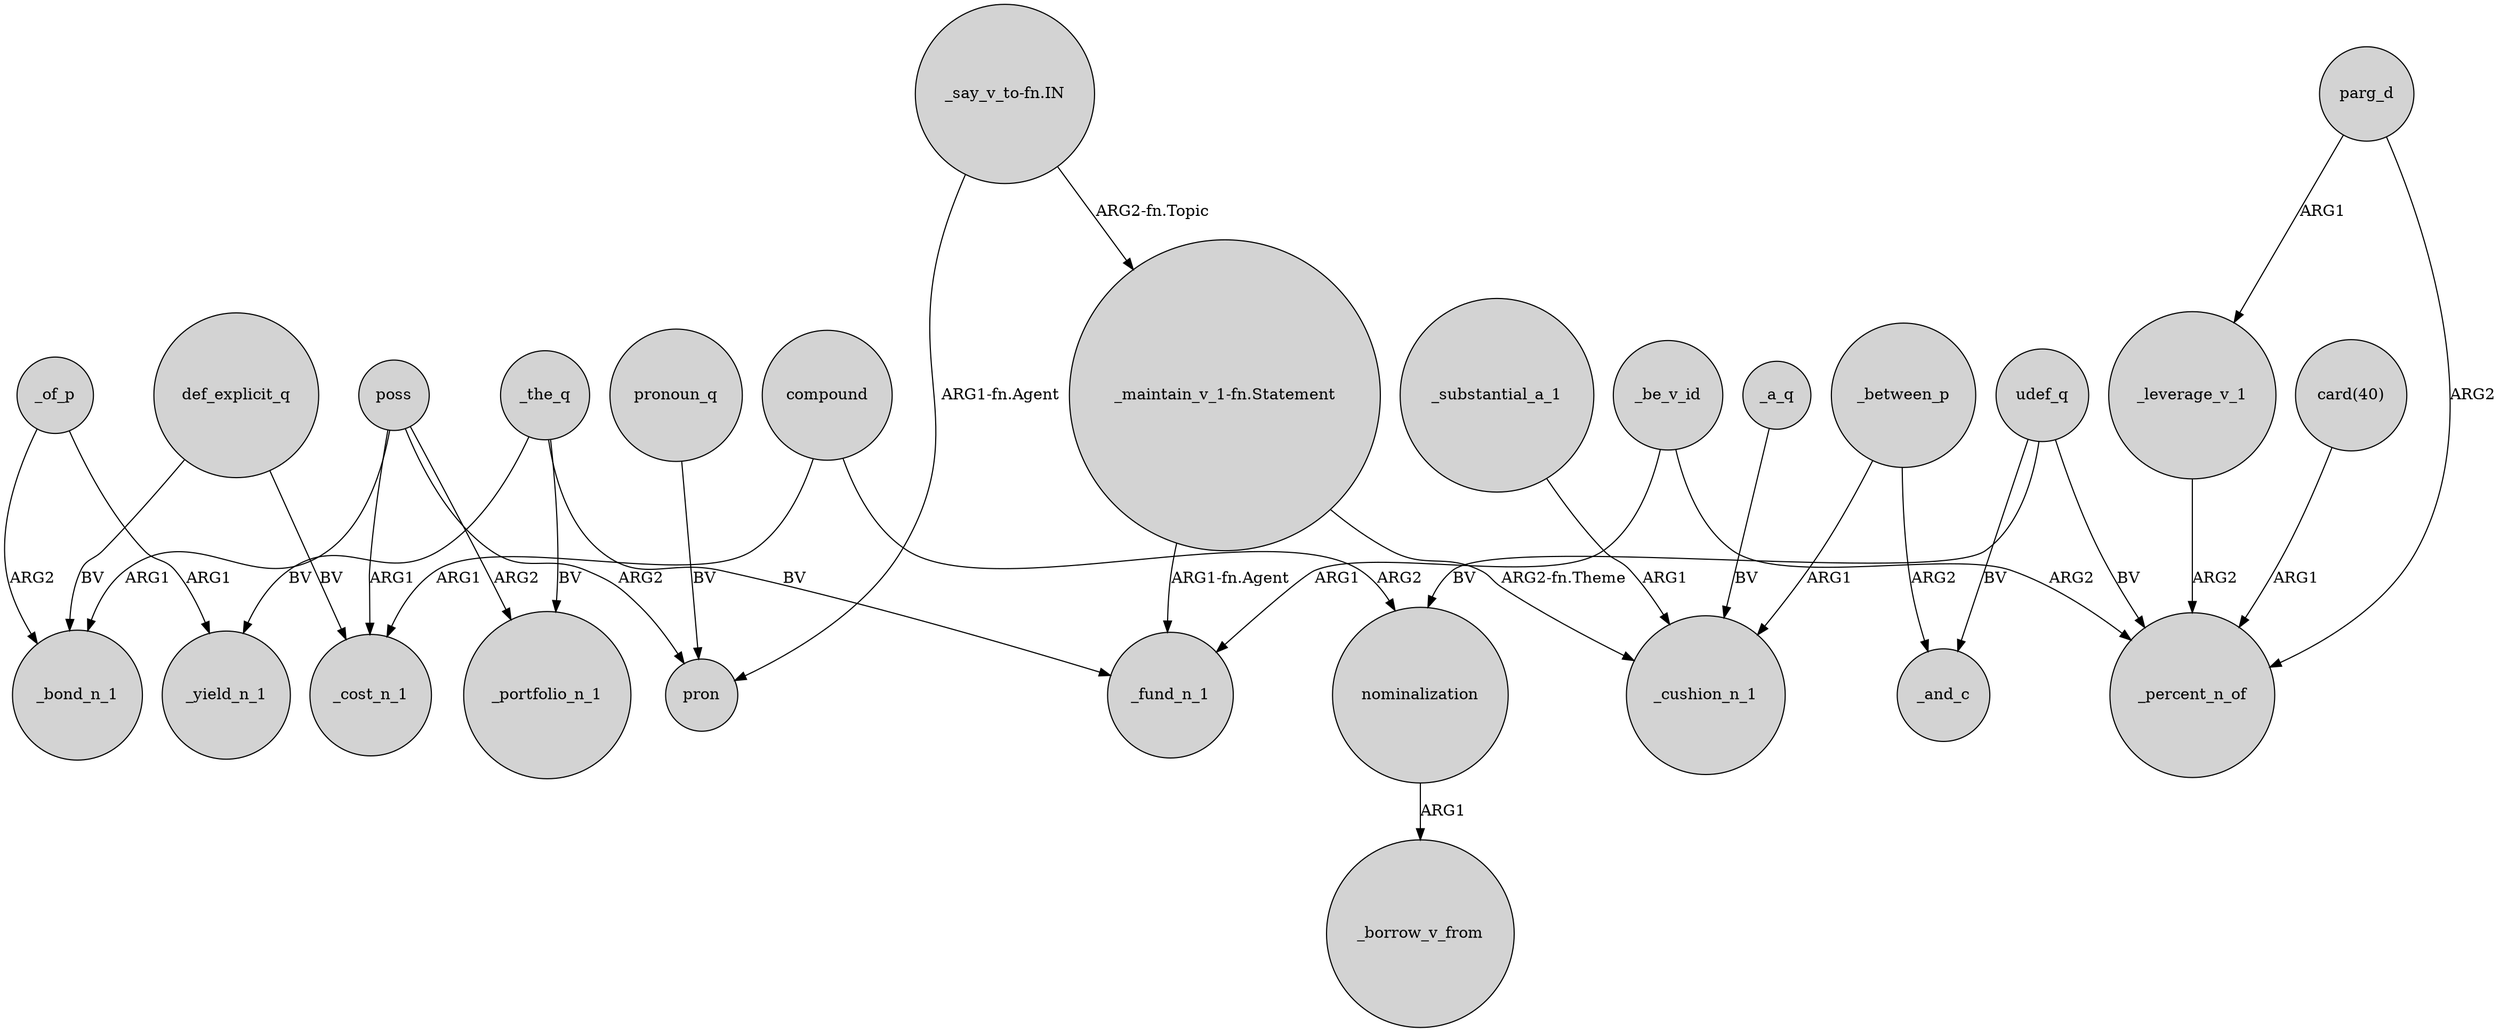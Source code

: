 digraph {
	node [shape=circle style=filled]
	_the_q -> _yield_n_1 [label=BV]
	_be_v_id -> _percent_n_of [label=ARG2]
	_the_q -> _portfolio_n_1 [label=BV]
	_leverage_v_1 -> _percent_n_of [label=ARG2]
	_substantial_a_1 -> _cushion_n_1 [label=ARG1]
	poss -> pron [label=ARG2]
	"card(40)" -> _percent_n_of [label=ARG1]
	"_maintain_v_1-fn.Statement" -> _fund_n_1 [label="ARG1-fn.Agent"]
	nominalization -> _borrow_v_from [label=ARG1]
	_of_p -> _bond_n_1 [label=ARG2]
	compound -> nominalization [label=ARG2]
	_between_p -> _cushion_n_1 [label=ARG1]
	_the_q -> _fund_n_1 [label=BV]
	parg_d -> _percent_n_of [label=ARG2]
	parg_d -> _leverage_v_1 [label=ARG1]
	pronoun_q -> pron [label=BV]
	_a_q -> _cushion_n_1 [label=BV]
	_of_p -> _yield_n_1 [label=ARG1]
	_be_v_id -> _fund_n_1 [label=ARG1]
	_between_p -> _and_c [label=ARG2]
	compound -> _cost_n_1 [label=ARG1]
	poss -> _portfolio_n_1 [label=ARG2]
	"_maintain_v_1-fn.Statement" -> _cushion_n_1 [label="ARG2-fn.Theme"]
	udef_q -> nominalization [label=BV]
	"_say_v_to-fn.IN" -> pron [label="ARG1-fn.Agent"]
	poss -> _bond_n_1 [label=ARG1]
	udef_q -> _percent_n_of [label=BV]
	"_say_v_to-fn.IN" -> "_maintain_v_1-fn.Statement" [label="ARG2-fn.Topic"]
	def_explicit_q -> _cost_n_1 [label=BV]
	poss -> _cost_n_1 [label=ARG1]
	def_explicit_q -> _bond_n_1 [label=BV]
	udef_q -> _and_c [label=BV]
}
